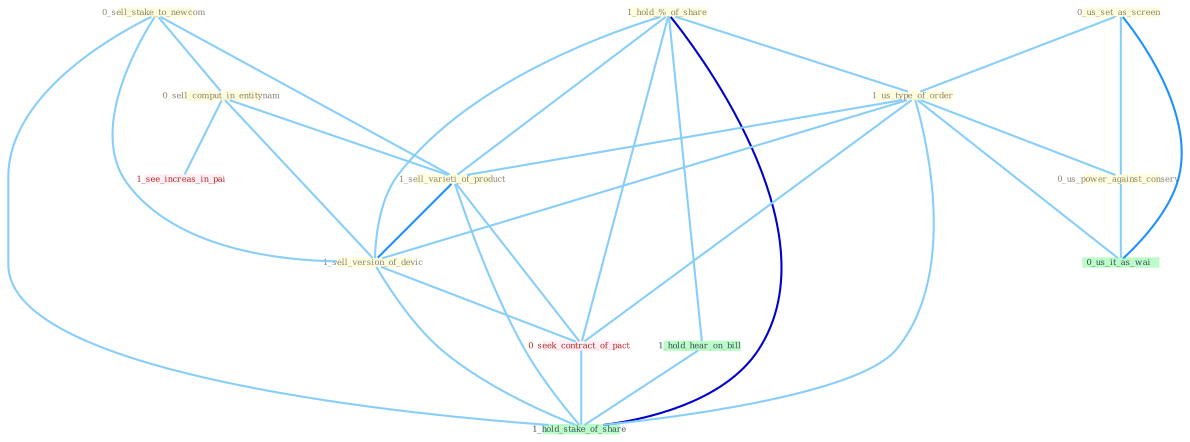 Graph G{ 
    node
    [shape=polygon,style=filled,width=.5,height=.06,color="#BDFCC9",fixedsize=true,fontsize=4,
    fontcolor="#2f4f4f"];
    {node
    [color="#ffffe0", fontcolor="#8b7d6b"] "0_sell_stake_to_newcom " "1_hold_%_of_share " "0_us_set_as_screen " "1_us_type_of_order " "0_us_power_against_conserv " "0_sell_comput_in_entitynam " "1_sell_varieti_of_product " "1_sell_version_of_devic "}
{node [color="#fff0f5", fontcolor="#b22222"] "0_seek_contract_of_pact " "1_see_increas_in_pai "}
edge [color="#B0E2FF"];

	"0_sell_stake_to_newcom " -- "0_sell_comput_in_entitynam " [w="1", color="#87cefa" ];
	"0_sell_stake_to_newcom " -- "1_sell_varieti_of_product " [w="1", color="#87cefa" ];
	"0_sell_stake_to_newcom " -- "1_sell_version_of_devic " [w="1", color="#87cefa" ];
	"0_sell_stake_to_newcom " -- "1_hold_stake_of_share " [w="1", color="#87cefa" ];
	"1_hold_%_of_share " -- "1_us_type_of_order " [w="1", color="#87cefa" ];
	"1_hold_%_of_share " -- "1_sell_varieti_of_product " [w="1", color="#87cefa" ];
	"1_hold_%_of_share " -- "1_sell_version_of_devic " [w="1", color="#87cefa" ];
	"1_hold_%_of_share " -- "0_seek_contract_of_pact " [w="1", color="#87cefa" ];
	"1_hold_%_of_share " -- "1_hold_hear_on_bill " [w="1", color="#87cefa" ];
	"1_hold_%_of_share " -- "1_hold_stake_of_share " [w="3", color="#0000cd" , len=0.6];
	"0_us_set_as_screen " -- "1_us_type_of_order " [w="1", color="#87cefa" ];
	"0_us_set_as_screen " -- "0_us_power_against_conserv " [w="1", color="#87cefa" ];
	"0_us_set_as_screen " -- "0_us_it_as_wai " [w="2", color="#1e90ff" , len=0.8];
	"1_us_type_of_order " -- "0_us_power_against_conserv " [w="1", color="#87cefa" ];
	"1_us_type_of_order " -- "1_sell_varieti_of_product " [w="1", color="#87cefa" ];
	"1_us_type_of_order " -- "1_sell_version_of_devic " [w="1", color="#87cefa" ];
	"1_us_type_of_order " -- "0_seek_contract_of_pact " [w="1", color="#87cefa" ];
	"1_us_type_of_order " -- "0_us_it_as_wai " [w="1", color="#87cefa" ];
	"1_us_type_of_order " -- "1_hold_stake_of_share " [w="1", color="#87cefa" ];
	"0_us_power_against_conserv " -- "0_us_it_as_wai " [w="1", color="#87cefa" ];
	"0_sell_comput_in_entitynam " -- "1_sell_varieti_of_product " [w="1", color="#87cefa" ];
	"0_sell_comput_in_entitynam " -- "1_sell_version_of_devic " [w="1", color="#87cefa" ];
	"0_sell_comput_in_entitynam " -- "1_see_increas_in_pai " [w="1", color="#87cefa" ];
	"1_sell_varieti_of_product " -- "1_sell_version_of_devic " [w="2", color="#1e90ff" , len=0.8];
	"1_sell_varieti_of_product " -- "0_seek_contract_of_pact " [w="1", color="#87cefa" ];
	"1_sell_varieti_of_product " -- "1_hold_stake_of_share " [w="1", color="#87cefa" ];
	"1_sell_version_of_devic " -- "0_seek_contract_of_pact " [w="1", color="#87cefa" ];
	"1_sell_version_of_devic " -- "1_hold_stake_of_share " [w="1", color="#87cefa" ];
	"0_seek_contract_of_pact " -- "1_hold_stake_of_share " [w="1", color="#87cefa" ];
	"1_hold_hear_on_bill " -- "1_hold_stake_of_share " [w="1", color="#87cefa" ];
}